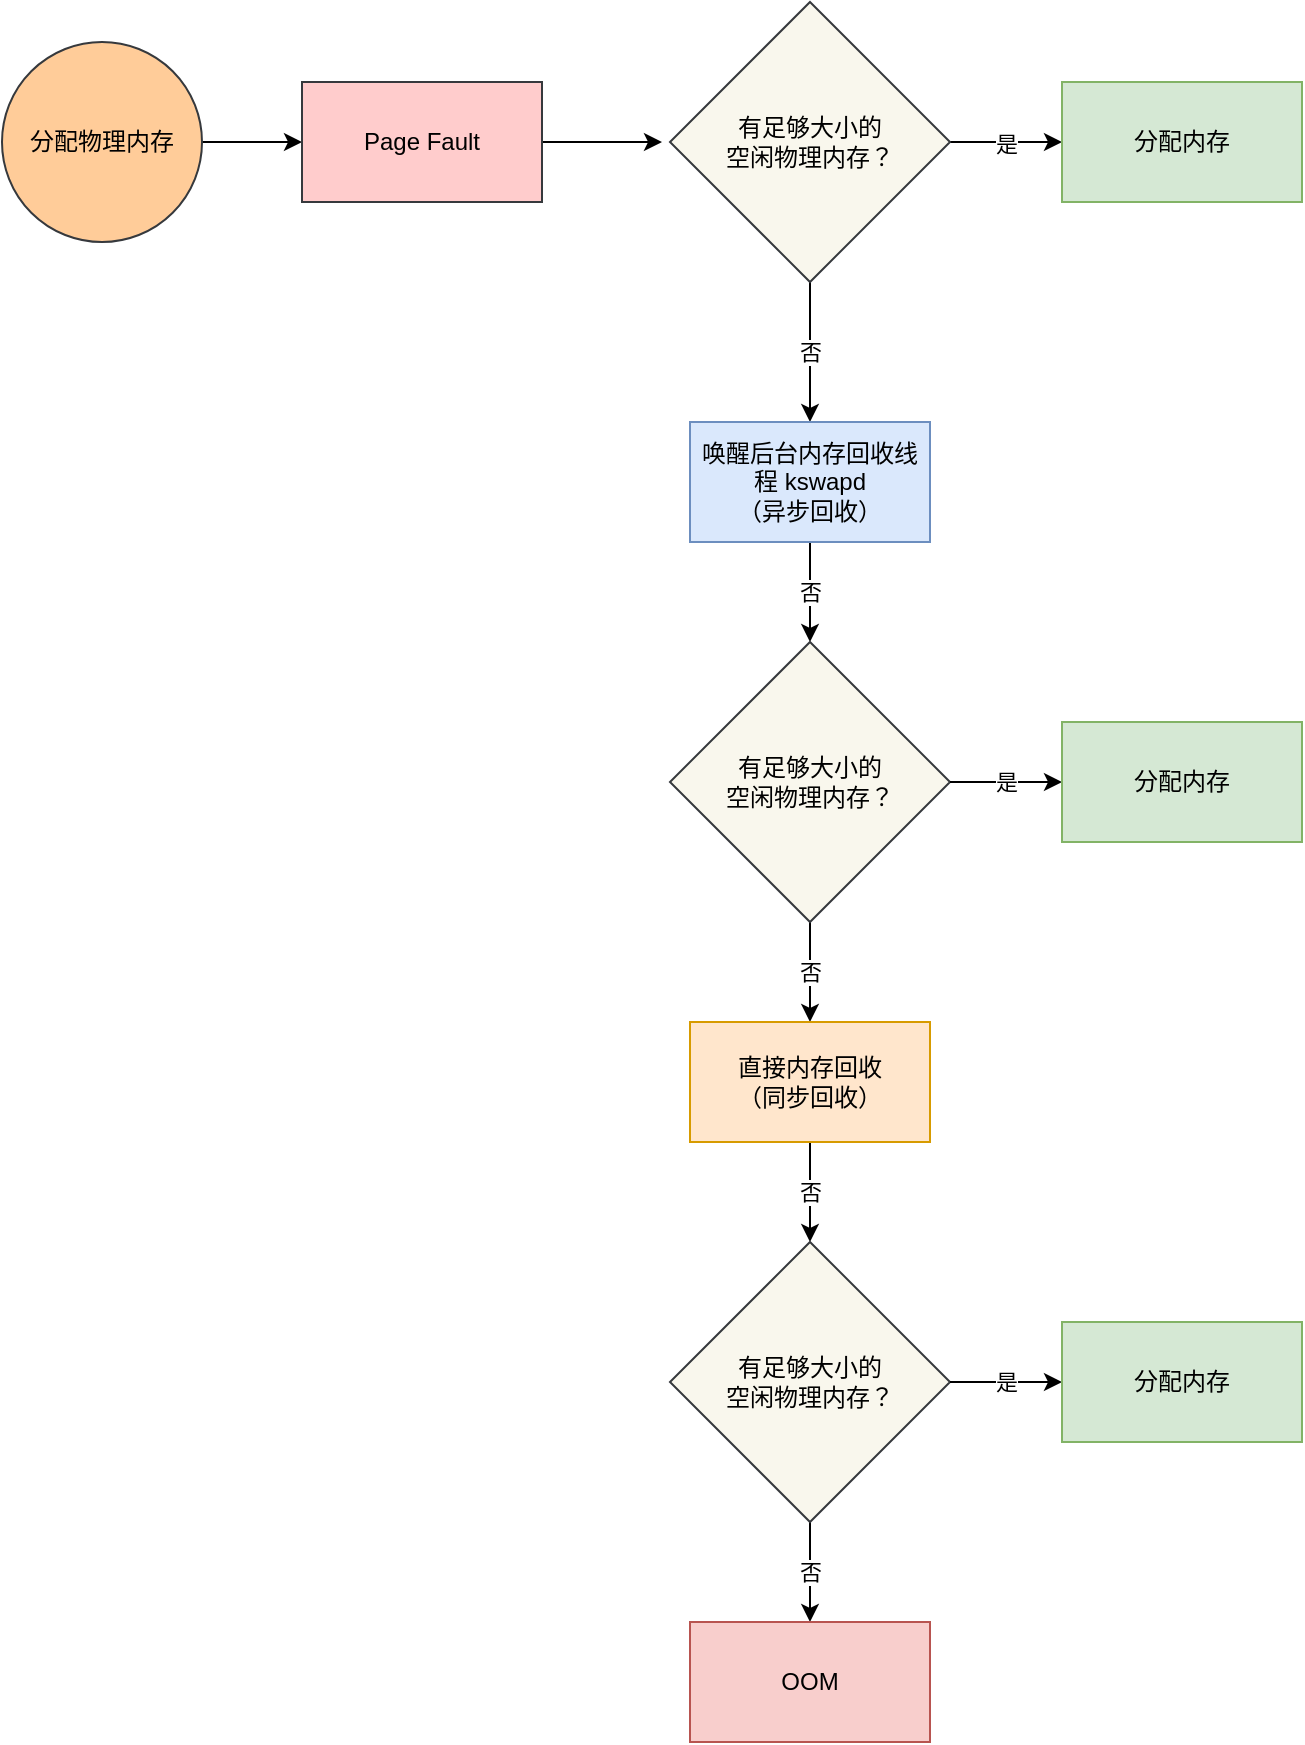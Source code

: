 <mxfile version="18.0.6" type="github">
  <diagram id="sDzDsDj6bAW6XiSYmTlv" name="Page-1">
    <mxGraphModel dx="872" dy="563" grid="1" gridSize="10" guides="1" tooltips="1" connect="1" arrows="1" fold="1" page="1" pageScale="1" pageWidth="827" pageHeight="1169" math="0" shadow="0">
      <root>
        <mxCell id="0" />
        <mxCell id="1" parent="0" />
        <mxCell id="GJdycFKqQ1Wu2BRTlc2W-4" style="edgeStyle=orthogonalEdgeStyle;rounded=0;orthogonalLoop=1;jettySize=auto;html=1;entryX=0;entryY=0.5;entryDx=0;entryDy=0;" edge="1" parent="1" source="GJdycFKqQ1Wu2BRTlc2W-1" target="GJdycFKqQ1Wu2BRTlc2W-3">
          <mxGeometry relative="1" as="geometry" />
        </mxCell>
        <mxCell id="GJdycFKqQ1Wu2BRTlc2W-1" value="&lt;font style=&quot;vertical-align: inherit;&quot;&gt;&lt;font style=&quot;vertical-align: inherit;&quot;&gt;分配物理内存&lt;/font&gt;&lt;/font&gt;" style="ellipse;whiteSpace=wrap;html=1;aspect=fixed;fillColor=#ffcc99;strokeColor=#36393d;" vertex="1" parent="1">
          <mxGeometry x="80" y="180" width="100" height="100" as="geometry" />
        </mxCell>
        <mxCell id="GJdycFKqQ1Wu2BRTlc2W-5" style="edgeStyle=orthogonalEdgeStyle;rounded=0;orthogonalLoop=1;jettySize=auto;html=1;" edge="1" parent="1" source="GJdycFKqQ1Wu2BRTlc2W-3">
          <mxGeometry relative="1" as="geometry">
            <mxPoint x="410" y="230" as="targetPoint" />
          </mxGeometry>
        </mxCell>
        <mxCell id="GJdycFKqQ1Wu2BRTlc2W-3" value="&lt;font style=&quot;vertical-align: inherit;&quot;&gt;&lt;font style=&quot;vertical-align: inherit;&quot;&gt;Page Fault&lt;/font&gt;&lt;/font&gt;" style="rounded=0;whiteSpace=wrap;html=1;fillColor=#ffcccc;strokeColor=#36393d;" vertex="1" parent="1">
          <mxGeometry x="230" y="200" width="120" height="60" as="geometry" />
        </mxCell>
        <mxCell id="GJdycFKqQ1Wu2BRTlc2W-8" value="否" style="edgeStyle=orthogonalEdgeStyle;rounded=0;orthogonalLoop=1;jettySize=auto;html=1;" edge="1" parent="1" source="GJdycFKqQ1Wu2BRTlc2W-6" target="GJdycFKqQ1Wu2BRTlc2W-7">
          <mxGeometry relative="1" as="geometry" />
        </mxCell>
        <mxCell id="GJdycFKqQ1Wu2BRTlc2W-18" value="是" style="edgeStyle=orthogonalEdgeStyle;rounded=0;orthogonalLoop=1;jettySize=auto;html=1;" edge="1" parent="1" source="GJdycFKqQ1Wu2BRTlc2W-6">
          <mxGeometry relative="1" as="geometry">
            <mxPoint x="610" y="230" as="targetPoint" />
          </mxGeometry>
        </mxCell>
        <mxCell id="GJdycFKqQ1Wu2BRTlc2W-6" value="有足够大小的&lt;br&gt;空闲物理内存？" style="rhombus;whiteSpace=wrap;html=1;fillColor=#f9f7ed;strokeColor=#36393d;" vertex="1" parent="1">
          <mxGeometry x="414" y="160" width="140" height="140" as="geometry" />
        </mxCell>
        <mxCell id="GJdycFKqQ1Wu2BRTlc2W-10" value="否" style="edgeStyle=orthogonalEdgeStyle;rounded=0;orthogonalLoop=1;jettySize=auto;html=1;" edge="1" parent="1" source="GJdycFKqQ1Wu2BRTlc2W-7" target="GJdycFKqQ1Wu2BRTlc2W-9">
          <mxGeometry relative="1" as="geometry" />
        </mxCell>
        <mxCell id="GJdycFKqQ1Wu2BRTlc2W-7" value="唤醒后台内存回收线程 kswapd&lt;br&gt;（异步回收）" style="rounded=0;whiteSpace=wrap;html=1;fillColor=#dae8fc;strokeColor=#6c8ebf;" vertex="1" parent="1">
          <mxGeometry x="424" y="370" width="120" height="60" as="geometry" />
        </mxCell>
        <mxCell id="GJdycFKqQ1Wu2BRTlc2W-12" value="否" style="edgeStyle=orthogonalEdgeStyle;rounded=0;orthogonalLoop=1;jettySize=auto;html=1;entryX=0.5;entryY=0;entryDx=0;entryDy=0;" edge="1" parent="1" source="GJdycFKqQ1Wu2BRTlc2W-9" target="GJdycFKqQ1Wu2BRTlc2W-11">
          <mxGeometry relative="1" as="geometry" />
        </mxCell>
        <mxCell id="GJdycFKqQ1Wu2BRTlc2W-9" value="有足够大小的&lt;br&gt;空闲物理内存？" style="rhombus;whiteSpace=wrap;html=1;fillColor=#f9f7ed;strokeColor=#36393d;" vertex="1" parent="1">
          <mxGeometry x="414" y="480" width="140" height="140" as="geometry" />
        </mxCell>
        <mxCell id="GJdycFKqQ1Wu2BRTlc2W-15" value="否" style="edgeStyle=orthogonalEdgeStyle;rounded=0;orthogonalLoop=1;jettySize=auto;html=1;entryX=0.5;entryY=0;entryDx=0;entryDy=0;" edge="1" parent="1" source="GJdycFKqQ1Wu2BRTlc2W-11" target="GJdycFKqQ1Wu2BRTlc2W-14">
          <mxGeometry relative="1" as="geometry" />
        </mxCell>
        <mxCell id="GJdycFKqQ1Wu2BRTlc2W-11" value="直接内存回收&lt;br&gt;（同步回收）" style="rounded=0;whiteSpace=wrap;html=1;fillColor=#ffe6cc;strokeColor=#d79b00;" vertex="1" parent="1">
          <mxGeometry x="424" y="670" width="120" height="60" as="geometry" />
        </mxCell>
        <mxCell id="GJdycFKqQ1Wu2BRTlc2W-17" value="否" style="edgeStyle=orthogonalEdgeStyle;rounded=0;orthogonalLoop=1;jettySize=auto;html=1;entryX=0.5;entryY=0;entryDx=0;entryDy=0;" edge="1" parent="1" source="GJdycFKqQ1Wu2BRTlc2W-14" target="GJdycFKqQ1Wu2BRTlc2W-16">
          <mxGeometry relative="1" as="geometry" />
        </mxCell>
        <mxCell id="GJdycFKqQ1Wu2BRTlc2W-14" value="有足够大小的&lt;br&gt;空闲物理内存？" style="rhombus;whiteSpace=wrap;html=1;fillColor=#f9f7ed;strokeColor=#36393d;" vertex="1" parent="1">
          <mxGeometry x="414" y="780" width="140" height="140" as="geometry" />
        </mxCell>
        <mxCell id="GJdycFKqQ1Wu2BRTlc2W-16" value="OOM" style="rounded=0;whiteSpace=wrap;html=1;fillColor=#f8cecc;strokeColor=#b85450;" vertex="1" parent="1">
          <mxGeometry x="424" y="970" width="120" height="60" as="geometry" />
        </mxCell>
        <mxCell id="GJdycFKqQ1Wu2BRTlc2W-19" value="分配内存" style="rounded=0;whiteSpace=wrap;html=1;fillColor=#d5e8d4;strokeColor=#82b366;" vertex="1" parent="1">
          <mxGeometry x="610" y="200" width="120" height="60" as="geometry" />
        </mxCell>
        <mxCell id="GJdycFKqQ1Wu2BRTlc2W-20" value="是" style="edgeStyle=orthogonalEdgeStyle;rounded=0;orthogonalLoop=1;jettySize=auto;html=1;" edge="1" parent="1">
          <mxGeometry relative="1" as="geometry">
            <mxPoint x="610" y="550" as="targetPoint" />
            <mxPoint x="554" y="550" as="sourcePoint" />
          </mxGeometry>
        </mxCell>
        <mxCell id="GJdycFKqQ1Wu2BRTlc2W-21" value="分配内存" style="rounded=0;whiteSpace=wrap;html=1;fillColor=#d5e8d4;strokeColor=#82b366;" vertex="1" parent="1">
          <mxGeometry x="610" y="520" width="120" height="60" as="geometry" />
        </mxCell>
        <mxCell id="GJdycFKqQ1Wu2BRTlc2W-26" value="是" style="edgeStyle=orthogonalEdgeStyle;rounded=0;orthogonalLoop=1;jettySize=auto;html=1;" edge="1" parent="1">
          <mxGeometry relative="1" as="geometry">
            <mxPoint x="610" y="850" as="targetPoint" />
            <mxPoint x="554" y="850" as="sourcePoint" />
          </mxGeometry>
        </mxCell>
        <mxCell id="GJdycFKqQ1Wu2BRTlc2W-27" value="分配内存" style="rounded=0;whiteSpace=wrap;html=1;fillColor=#d5e8d4;strokeColor=#82b366;" vertex="1" parent="1">
          <mxGeometry x="610" y="820" width="120" height="60" as="geometry" />
        </mxCell>
      </root>
    </mxGraphModel>
  </diagram>
</mxfile>
